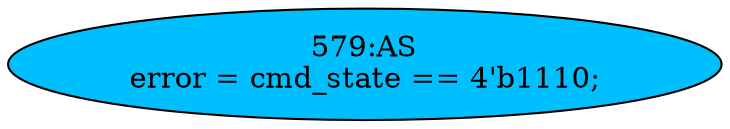 strict digraph "" {
	node [label="\N"];
	"579:AS"	 [ast="<pyverilog.vparser.ast.Assign object at 0x7fe536c9e5d0>",
		def_var="['error']",
		fillcolor=deepskyblue,
		label="579:AS
error = cmd_state == 4'b1110;",
		statements="[]",
		style=filled,
		typ=Assign,
		use_var="['cmd_state']"];
}
